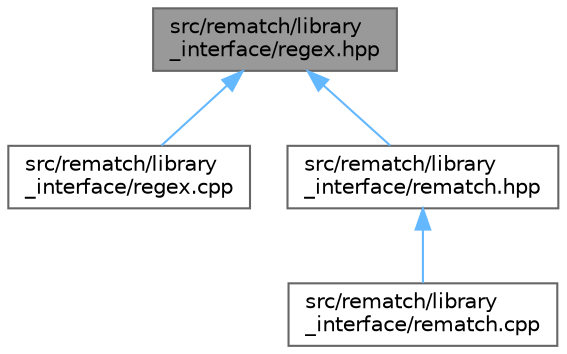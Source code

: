 digraph "src/rematch/library_interface/regex.hpp"
{
 // LATEX_PDF_SIZE
  bgcolor="transparent";
  edge [fontname=Helvetica,fontsize=10,labelfontname=Helvetica,labelfontsize=10];
  node [fontname=Helvetica,fontsize=10,shape=box,height=0.2,width=0.4];
  Node1 [label="src/rematch/library\l_interface/regex.hpp",height=0.2,width=0.4,color="gray40", fillcolor="grey60", style="filled", fontcolor="black",tooltip=" "];
  Node1 -> Node2 [dir="back",color="steelblue1",style="solid"];
  Node2 [label="src/rematch/library\l_interface/regex.cpp",height=0.2,width=0.4,color="grey40", fillcolor="white", style="filled",URL="$d6/d85/regex_8cpp.html",tooltip=" "];
  Node1 -> Node3 [dir="back",color="steelblue1",style="solid"];
  Node3 [label="src/rematch/library\l_interface/rematch.hpp",height=0.2,width=0.4,color="grey40", fillcolor="white", style="filled",URL="$d8/d08/rematch_8hpp.html",tooltip=" "];
  Node3 -> Node4 [dir="back",color="steelblue1",style="solid"];
  Node4 [label="src/rematch/library\l_interface/rematch.cpp",height=0.2,width=0.4,color="grey40", fillcolor="white", style="filled",URL="$da/d8d/rematch_8cpp.html",tooltip=" "];
}
